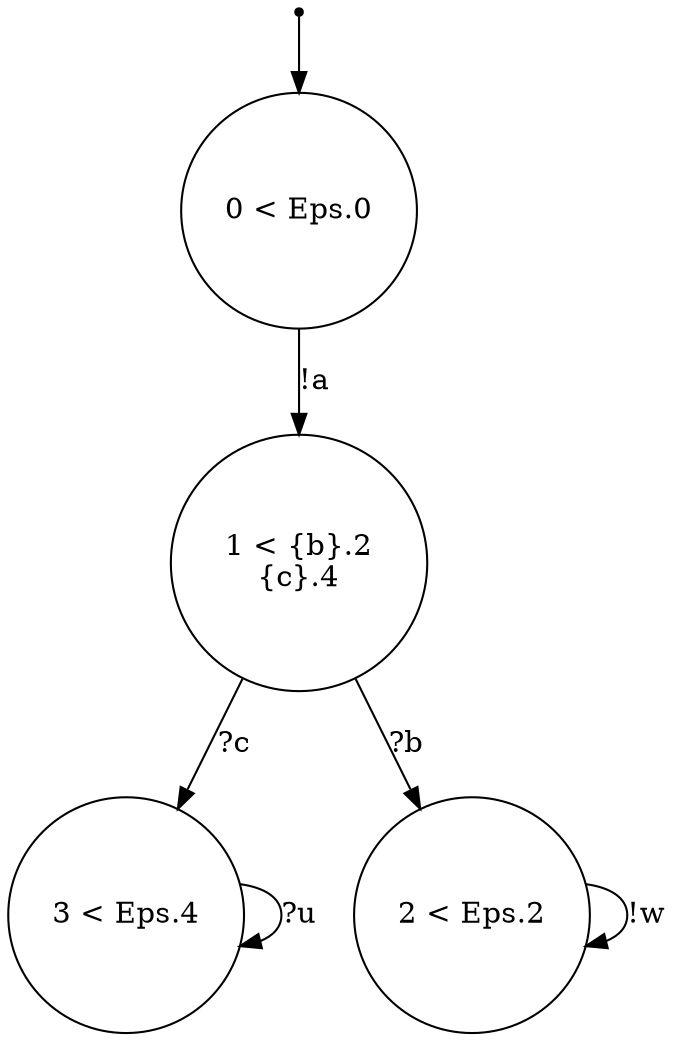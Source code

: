 digraph {
 node [shape=point] ENTRY
 node [shape=circle]
3 [label="3 < Eps.4
"]
2 [label="2 < Eps.2
"]
1 [label="1 < {b}.2
{c}.4
"]
0 [label="0 < Eps.0
"]
ENTRY -> 0
0 -> 1 [label="!a"]
3 -> 3 [label="?u"]
1 -> 2 [label="?b"]
1 -> 3 [label="?c"]
2 -> 2 [label="!w"]

}
